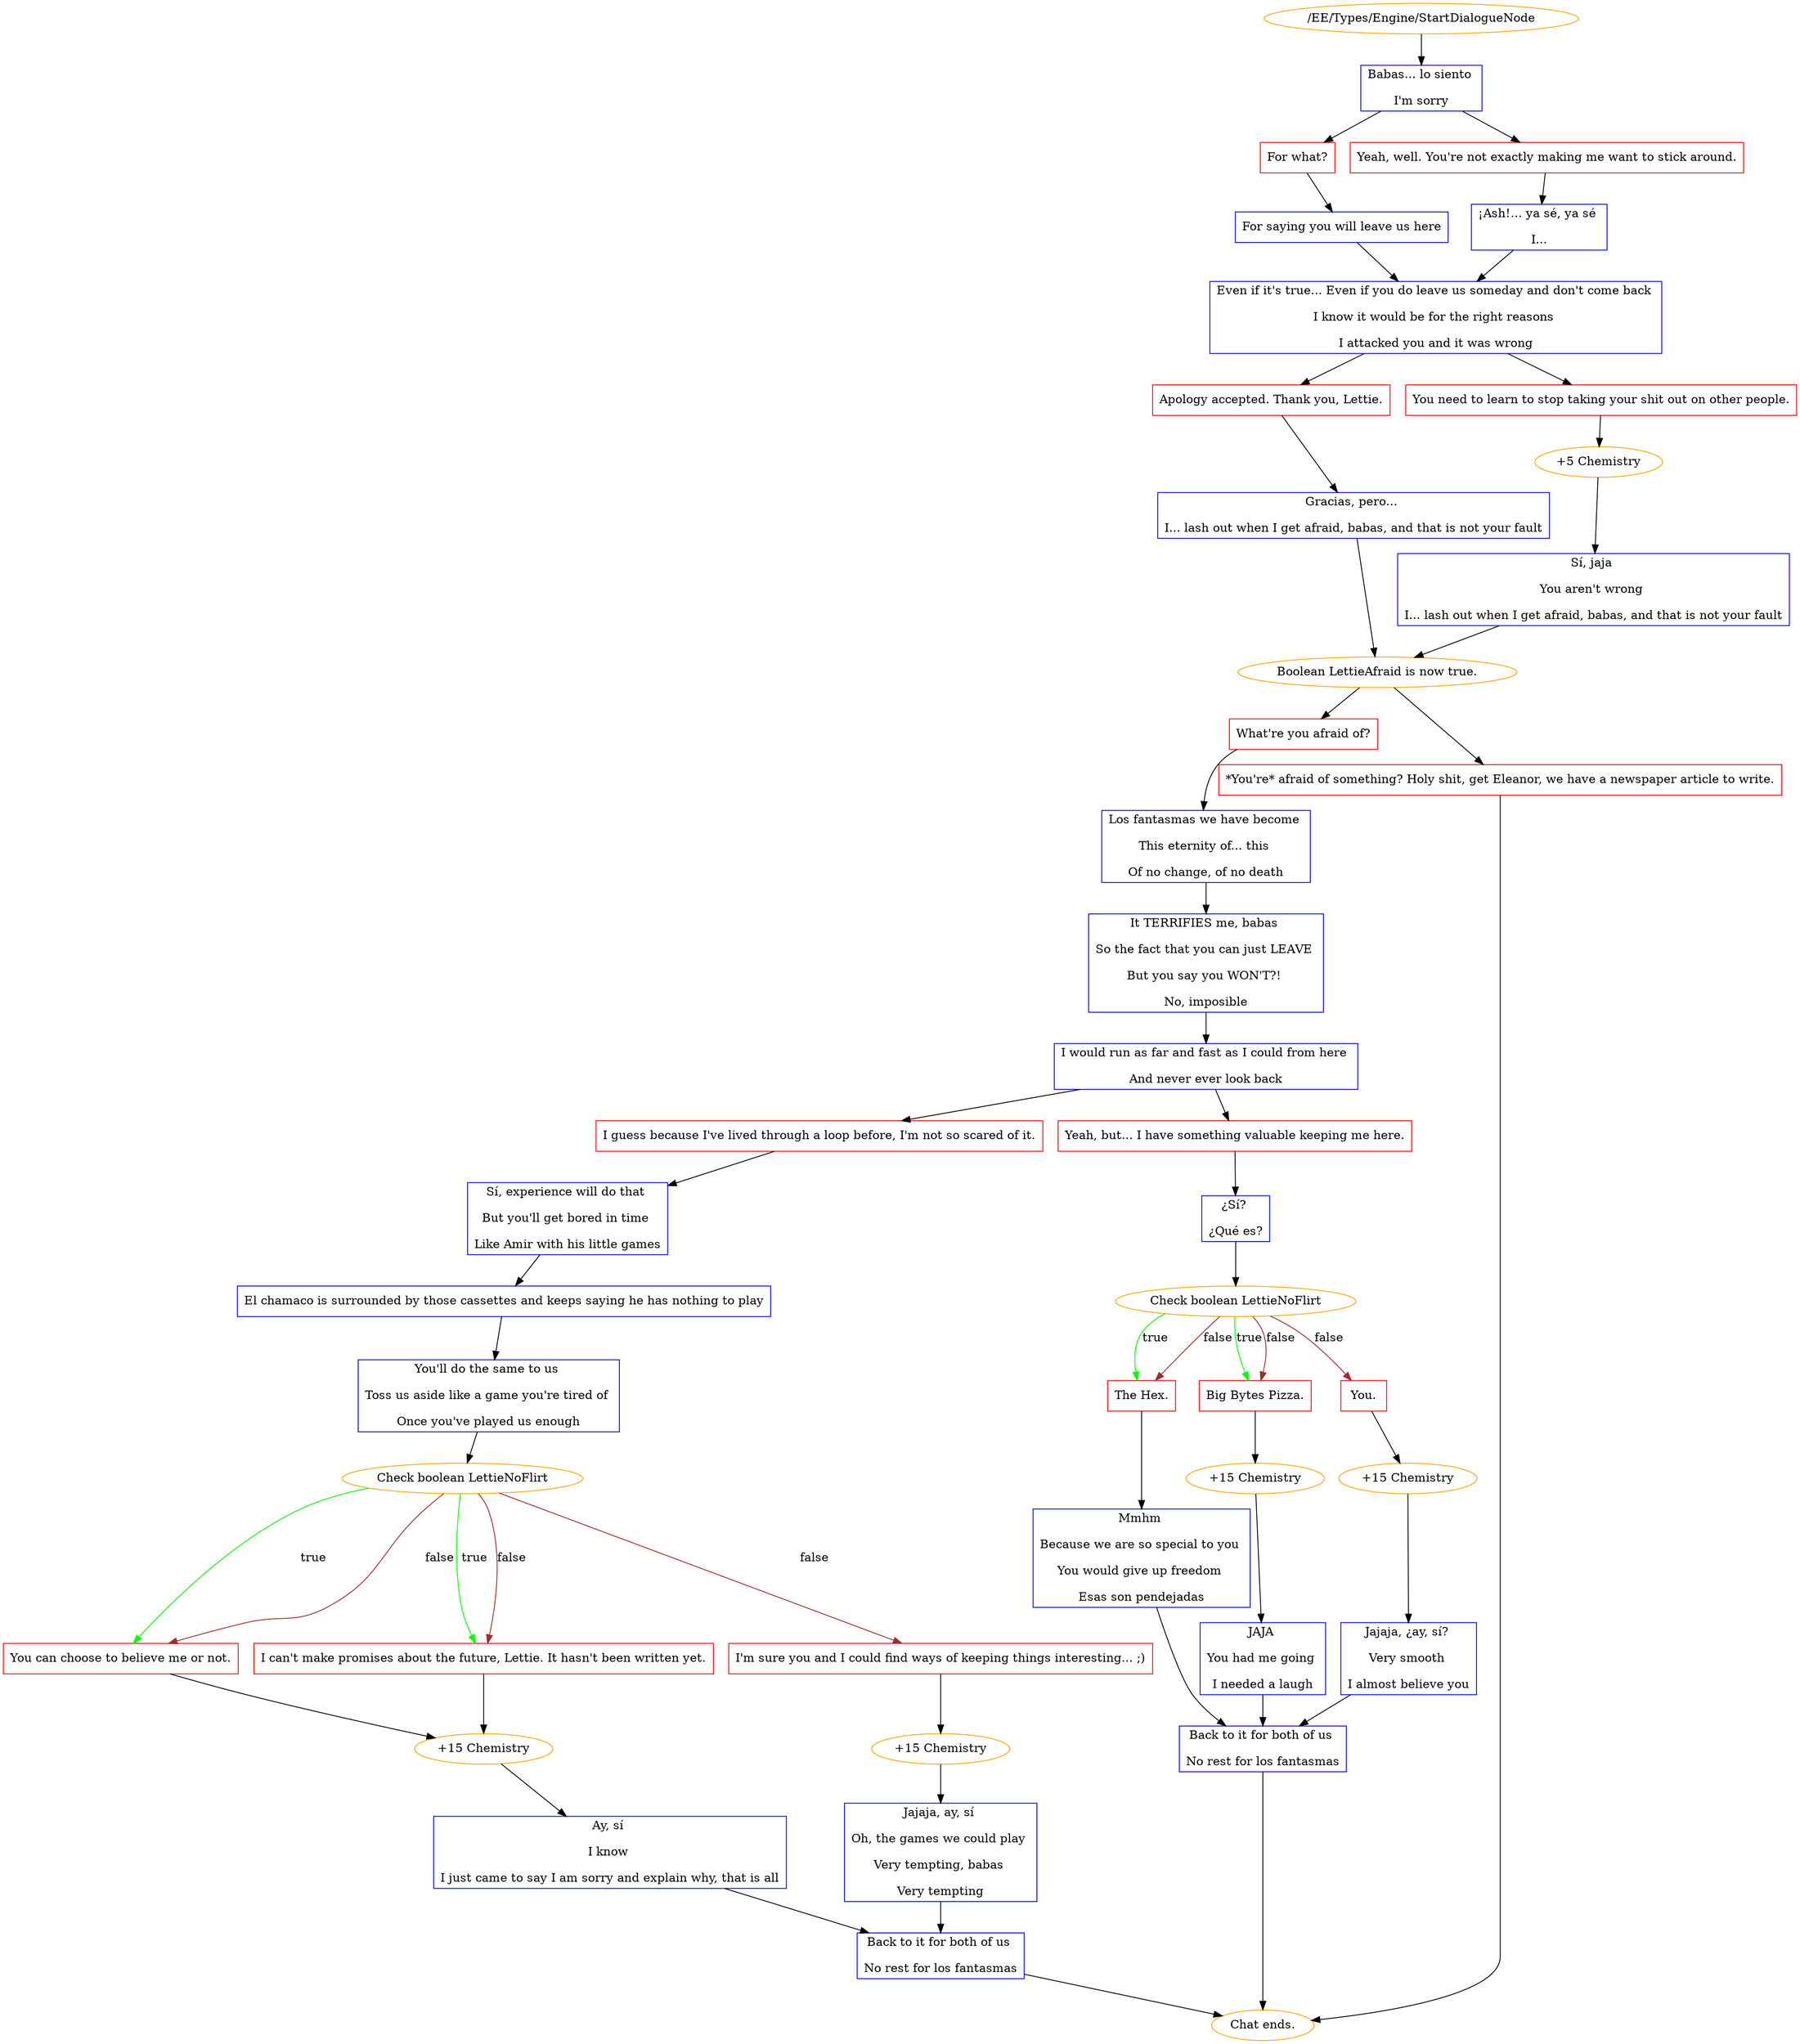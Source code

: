 digraph {
	1083 [label="/EE/Types/Engine/StartDialogueNode",color=orange];
		1083 -> 1084;
	1084 [label="Babas... lo siento 
I'm sorry",shape=box,color=blue];
		1084 -> 1085;
		1084 -> 1086;
	1085 [label="For what?",shape=box,color=red];
		1085 -> 1087;
	1086 [label="Yeah, well. You're not exactly making me want to stick around.",shape=box,color=red];
		1086 -> 1088;
	1087 [label="For saying you will leave us here",shape=box,color=blue];
		1087 -> 1863;
	1088 [label="¡Ash!... ya sé, ya sé 
I...",shape=box,color=blue];
		1088 -> 1863;
	1863 [label="Even if it's true... Even if you do leave us someday and don't come back 
I know it would be for the right reasons 
I attacked you and it was wrong",shape=box,color=blue];
		1863 -> 1864;
		1863 -> 1865;
	1864 [label="Apology accepted. Thank you, Lettie.",shape=box,color=red];
		1864 -> 1867;
	1865 [label="You need to learn to stop taking your shit out on other people.",shape=box,color=red];
		1865 -> 1866;
	1867 [label="Gracias, pero... 
I... lash out when I get afraid, babas, and that is not your fault",shape=box,color=blue];
		1867 -> 1869;
	1866 [label="+5 Chemistry",color=orange];
		1866 -> 1868;
	1869 [label="Boolean LettieAfraid is now true.",color=orange];
		1869 -> 1090;
		1869 -> 1091;
	1868 [label="Sí, jaja 
You aren't wrong 
I... lash out when I get afraid, babas, and that is not your fault",shape=box,color=blue];
		1868 -> 1869;
	1090 [label="What're you afraid of?",shape=box,color=red];
		1090 -> 1093;
	1091 [label="*You're* afraid of something? Holy shit, get Eleanor, we have a newspaper article to write.",shape=box,color=red];
		1091 -> "Chat ends.";
	1093 [label="Los fantasmas we have become 
This eternity of... this 
Of no change, of no death",shape=box,color=blue];
		1093 -> 1094;
	"Chat ends." [color=orange];
	1094 [label="It TERRIFIES me, babas 
So the fact that you can just LEAVE 
But you say you WON'T?! 
No, imposible",shape=box,color=blue];
		1094 -> 1096;
	1096 [label="I would run as far and fast as I could from here 
And never ever look back",shape=box,color=blue];
		1096 -> 1097;
		1096 -> 1098;
	1097 [label="I guess because I've lived through a loop before, I'm not so scared of it.",shape=box,color=red];
		1097 -> 1099;
	1098 [label="Yeah, but... I have something valuable keeping me here.",shape=box,color=red];
		1098 -> 1100;
	1099 [label="Sí, experience will do that 
But you'll get bored in time 
Like Amir with his little games",shape=box,color=blue];
		1099 -> 1102;
	1100 [label="¿Sí? 
¿Qué es?",shape=box,color=blue];
		1100 -> 1101;
	1102 [label="El chamaco is surrounded by those cassettes and keeps saying he has nothing to play",shape=box,color=blue];
		1102 -> 1103;
	1101 [label="Check boolean LettieNoFlirt",color=orange];
		1101 -> 1105 [label=true,color=green];
		1101 -> 1106 [label=true,color=green];
		1101 -> 1105 [label=false,color=brown];
		1101 -> 1106 [label=false,color=brown];
		1101 -> 1107 [label=false,color=brown];
	1103 [label="You'll do the same to us 
Toss us aside like a game you're tired of 
Once you've played us enough",shape=box,color=blue];
		1103 -> 1104;
	1105 [label="The Hex.",shape=box,color=red];
		1105 -> 1108;
	1106 [label="Big Bytes Pizza.",shape=box,color=red];
		1106 -> 1111;
	1107 [label="You.",shape=box,color=red];
		1107 -> 2465;
	1104 [label="Check boolean LettieNoFlirt",color=orange];
		1104 -> 1116 [label=true,color=green];
		1104 -> 1115 [label=true,color=green];
		1104 -> 1116 [label=false,color=brown];
		1104 -> 1115 [label=false,color=brown];
		1104 -> 1114 [label=false,color=brown];
	1108 [label="Mmhm 
Because we are so special to you 
You would give up freedom 
Esas son pendejadas",shape=box,color=blue];
		1108 -> 1112;
	1111 [label="+15 Chemistry",color=orange];
		1111 -> 1109;
	2465 [label="+15 Chemistry",color=orange];
		2465 -> 1110;
	1116 [label="You can choose to believe me or not.",shape=box,color=red];
		1116 -> 1120;
	1115 [label="I can't make promises about the future, Lettie. It hasn't been written yet.",shape=box,color=red];
		1115 -> 1120;
	1114 [label="I'm sure you and I could find ways of keeping things interesting... ;)",shape=box,color=red];
		1114 -> 1119;
	1112 [label="Back to it for both of us 
No rest for los fantasmas",shape=box,color=blue];
		1112 -> "Chat ends.";
	1109 [label="JAJA 
You had me going 
I needed a laugh",shape=box,color=blue];
		1109 -> 1112;
	1110 [label="Jajaja, ¿ay, sí? 
Very smooth 
I almost believe you",shape=box,color=blue];
		1110 -> 1112;
	1120 [label="+15 Chemistry",color=orange];
		1120 -> 1117;
	1119 [label="+15 Chemistry",color=orange];
		1119 -> 1118;
	"Chat ends." [color=orange];
	1117 [label="Ay, sí 
I know 
I just came to say I am sorry and explain why, that is all",shape=box,color=blue];
		1117 -> 1122;
	1118 [label="Jajaja, ay, sí 
Oh, the games we could play 
Very tempting, babas 
Very tempting",shape=box,color=blue];
		1118 -> 1122;
	1122 [label="Back to it for both of us 
No rest for los fantasmas",shape=box,color=blue];
		1122 -> "Chat ends.";
	"Chat ends." [color=orange];
}